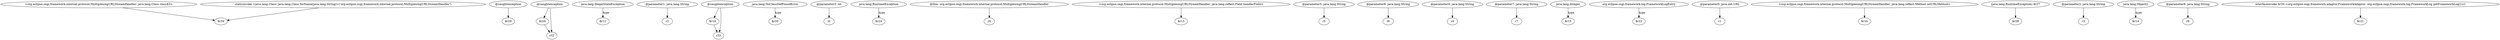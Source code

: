 digraph g {
0[label="<org.eclipse.osgi.framework.internal.protocol.MultiplexingURLStreamHandler: java.lang.Class class$3>"]
1[label="$r34"]
0->1[label=""]
2[label="@caughtexception"]
3[label="$r29"]
2->3[label=""]
4[label="@caughtexception"]
5[label="$r26"]
4->5[label=""]
6[label="java.lang.IllegalStateException"]
7[label="$r12"]
6->7[label="type"]
8[label="staticinvoke <java.lang.Class: java.lang.Class forName(java.lang.String)>('org.eclipse.osgi.framework.internal.protocol.MultiplexingURLStreamHandler')"]
8->1[label=""]
9[label="@parameter1: java.lang.String"]
10[label="r2"]
9->10[label=""]
11[label="@caughtexception"]
12[label="$r18"]
11->12[label=""]
13[label="r33"]
12->13[label=""]
14[label="java.lang.NoClassDefFoundError"]
15[label="$r30"]
14->15[label="type"]
16[label="@parameter3: int"]
17[label="i0"]
16->17[label=""]
18[label="java.lang.RuntimeException"]
19[label="$r24"]
18->19[label="type"]
20[label="r32"]
4->20[label=""]
21[label="@this: org.eclipse.osgi.framework.internal.protocol.MultiplexingURLStreamHandler"]
22[label="r0"]
21->22[label=""]
11->13[label=""]
23[label="<org.eclipse.osgi.framework.internal.protocol.MultiplexingURLStreamHandler: java.lang.reflect.Field handlerField>"]
24[label="$r13"]
23->24[label=""]
25[label="@parameter5: java.lang.String"]
26[label="r5"]
25->26[label=""]
27[label="@parameter6: java.lang.String"]
28[label="r6"]
27->28[label=""]
29[label="@parameter4: java.lang.String"]
30[label="r4"]
29->30[label=""]
31[label="@parameter7: java.lang.String"]
32[label="r7"]
31->32[label=""]
33[label="java.lang.Integer"]
34[label="$r15"]
33->34[label="type"]
5->20[label=""]
35[label="org.eclipse.osgi.framework.log.FrameworkLogEntry"]
36[label="$r22"]
35->36[label="type"]
37[label="@parameter0: java.net.URL"]
38[label="r1"]
37->38[label=""]
39[label="<org.eclipse.osgi.framework.internal.protocol.MultiplexingURLStreamHandler: java.lang.reflect.Method setURLMethod>"]
40[label="$r16"]
39->40[label=""]
41[label="(java.lang.RuntimeException) $r27"]
42[label="$r28"]
41->42[label=""]
43[label="@parameter2: java.lang.String"]
44[label="r3"]
43->44[label=""]
45[label="java.lang.Object[]"]
46[label="$r14"]
45->46[label="type"]
47[label="@parameter8: java.lang.String"]
48[label="r8"]
47->48[label=""]
49[label="interfaceinvoke $r20.<org.eclipse.osgi.framework.adaptor.FrameworkAdaptor: org.eclipse.osgi.framework.log.FrameworkLog getFrameworkLog()>()"]
50[label="$r21"]
49->50[label=""]
}